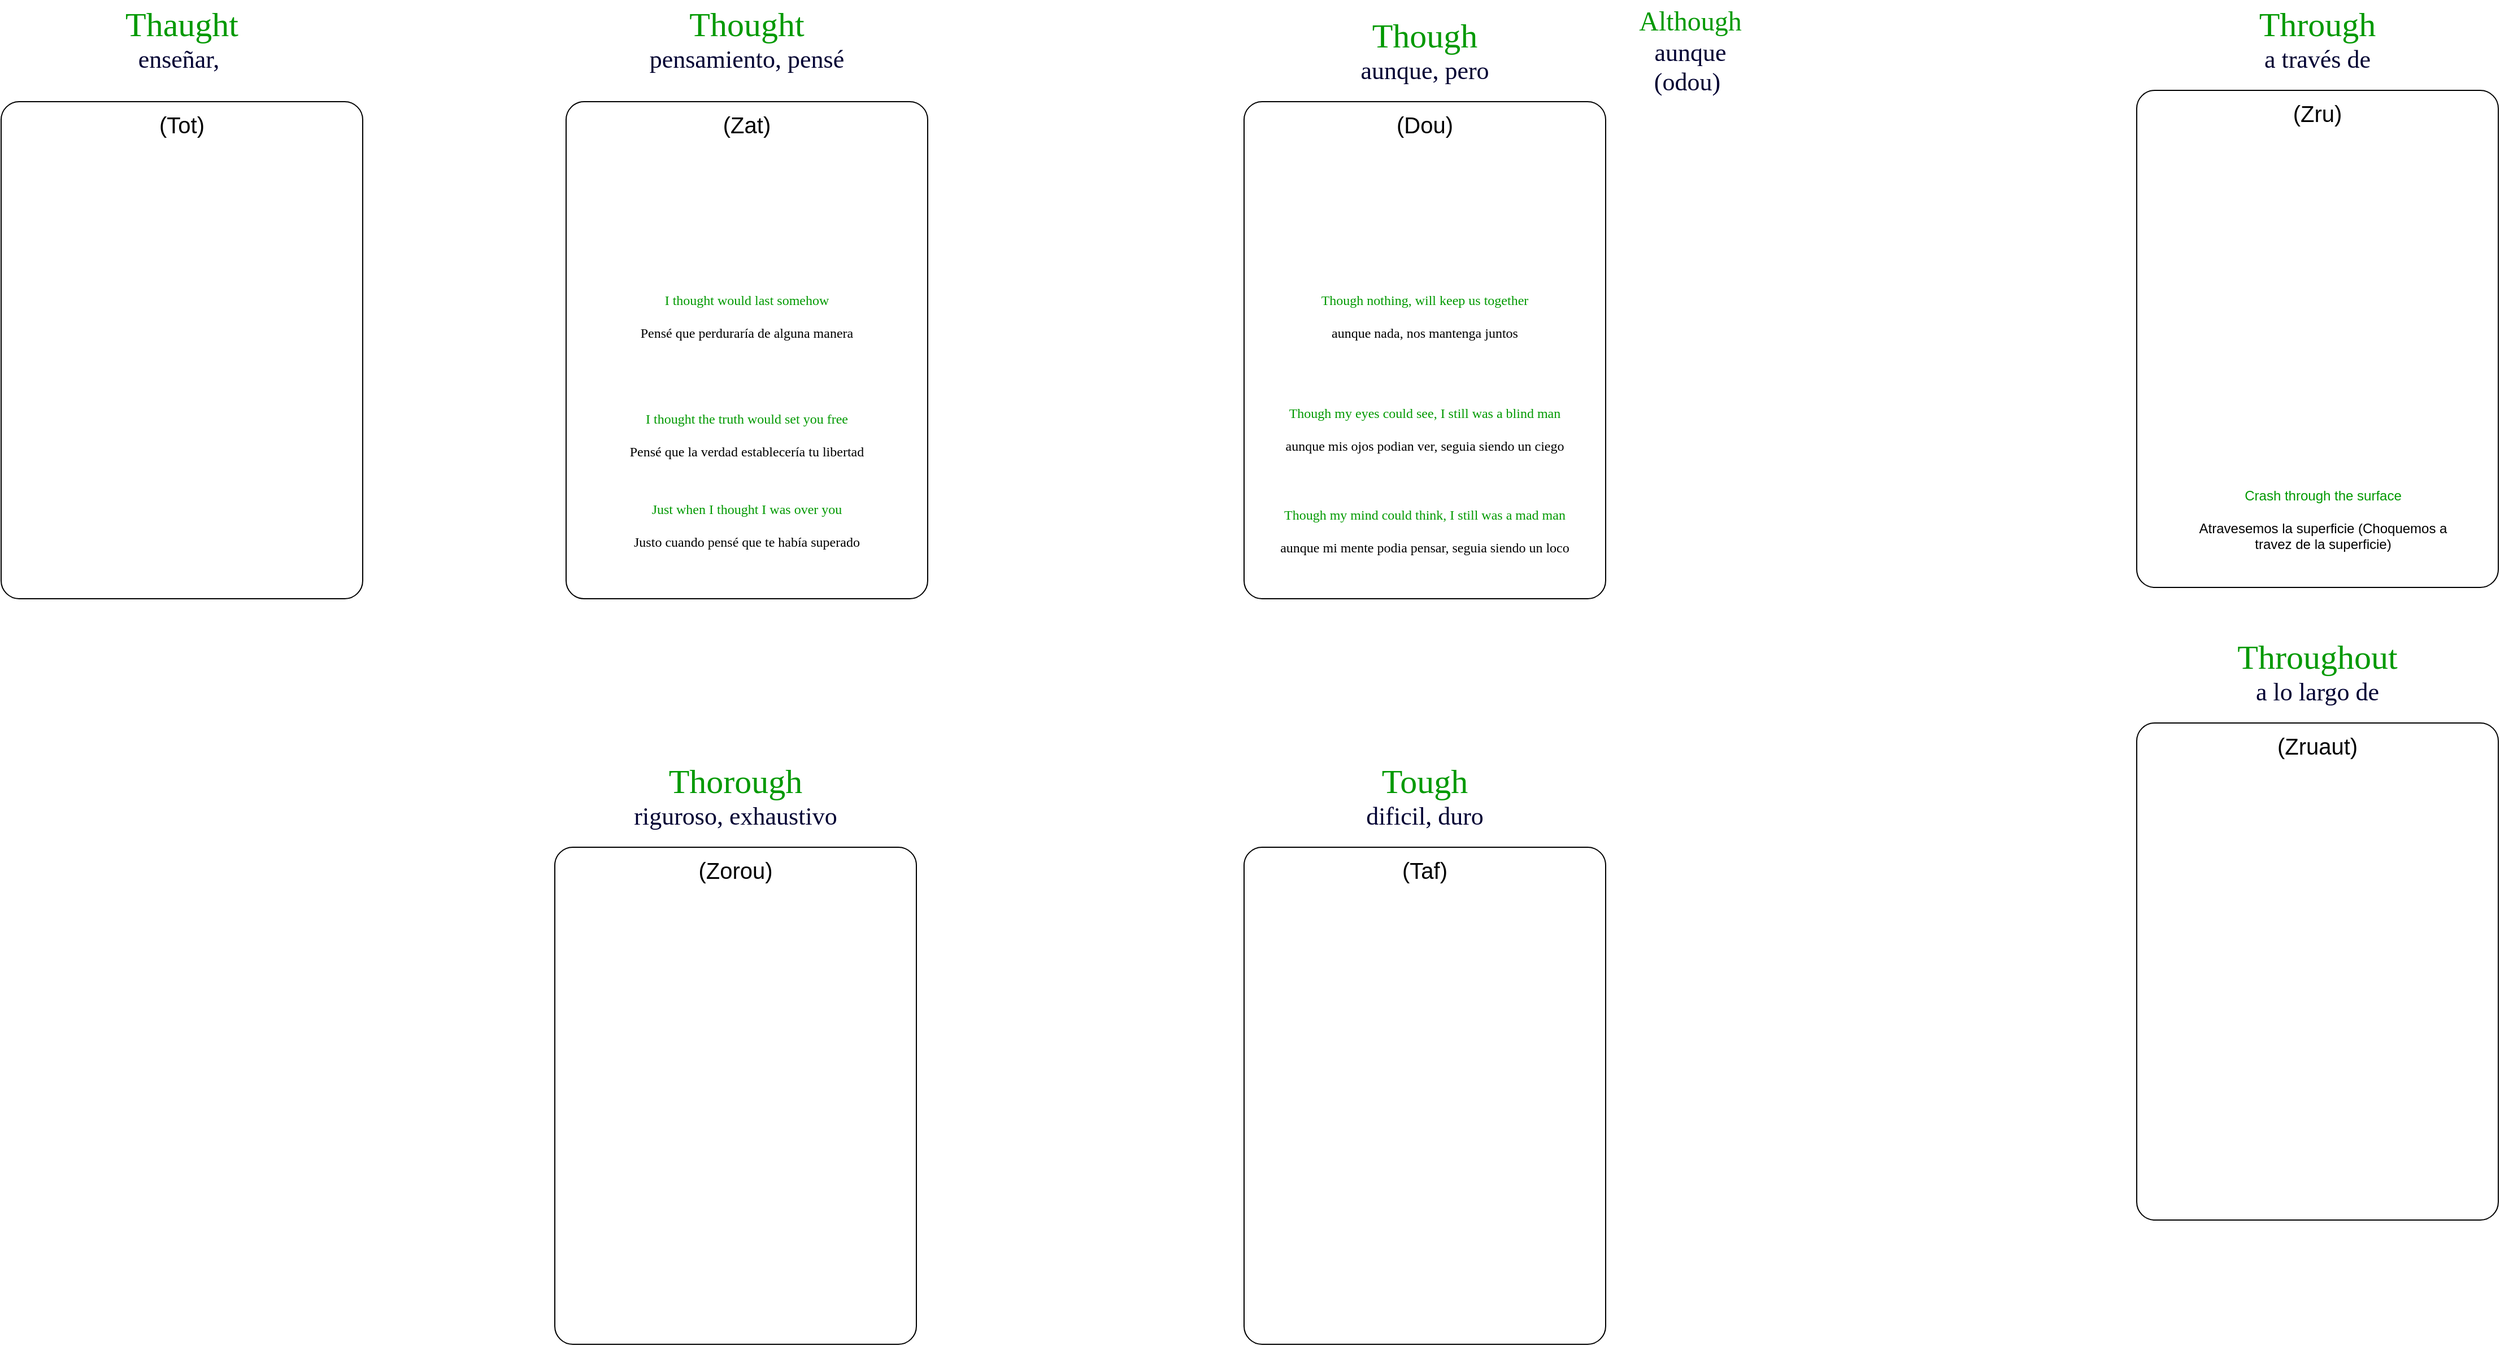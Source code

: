 <mxfile version="22.1.11" type="github">
  <diagram name="Página-1" id="x3QN1G2ftmhrBcQfszvc">
    <mxGraphModel dx="2372" dy="427" grid="1" gridSize="10" guides="1" tooltips="1" connect="1" arrows="1" fold="1" page="1" pageScale="1" pageWidth="1600" pageHeight="1200" math="0" shadow="0">
      <root>
        <mxCell id="0" />
        <mxCell id="1" parent="0" />
        <mxCell id="owbk3uQH3DCHBrjdYN9e-1" value="" style="rounded=1;whiteSpace=wrap;html=1;arcSize=5;" parent="1" vertex="1">
          <mxGeometry x="-40" y="160" width="320" height="440" as="geometry" />
        </mxCell>
        <mxCell id="owbk3uQH3DCHBrjdYN9e-3" value="" style="rounded=1;whiteSpace=wrap;html=1;arcSize=5;" parent="1" vertex="1">
          <mxGeometry x="560" y="160" width="320" height="440" as="geometry" />
        </mxCell>
        <mxCell id="owbk3uQH3DCHBrjdYN9e-4" value="&lt;font face=&quot;Comic Sans MS&quot; style=&quot;&quot;&gt;&lt;font style=&quot;font-size: 30px;&quot; color=&quot;#009900&quot;&gt;Though&lt;/font&gt;&lt;br&gt;&lt;font style=&quot;font-size: 22px;&quot; color=&quot;#000033&quot;&gt;aunque, pero&lt;/font&gt;&lt;br&gt;&lt;/font&gt;" style="text;html=1;strokeColor=none;fillColor=none;align=center;verticalAlign=middle;whiteSpace=wrap;rounded=0;" parent="1" vertex="1">
          <mxGeometry x="560" y="80" width="320" height="70" as="geometry" />
        </mxCell>
        <mxCell id="owbk3uQH3DCHBrjdYN9e-5" value="&lt;font color=&quot;#009900&quot;&gt;Though nothing, will keep us together&lt;br&gt;&lt;/font&gt;&lt;br&gt;aunque nada, nos mantenga juntos" style="text;html=1;strokeColor=none;fillColor=none;align=center;verticalAlign=middle;whiteSpace=wrap;rounded=0;fontFamily=Comic Sans MS;" parent="1" vertex="1">
          <mxGeometry x="605" y="320" width="230" height="60" as="geometry" />
        </mxCell>
        <mxCell id="owbk3uQH3DCHBrjdYN9e-6" value="&lt;font color=&quot;#009900&quot;&gt;Though my eyes could see, I still was a blind man&lt;/font&gt;&lt;br&gt;&lt;br&gt;aunque mis ojos podian ver, seguia siendo un ciego" style="text;html=1;strokeColor=none;fillColor=none;align=center;verticalAlign=middle;whiteSpace=wrap;rounded=0;fontFamily=Comic Sans MS;" parent="1" vertex="1">
          <mxGeometry x="560" y="420" width="320" height="60" as="geometry" />
        </mxCell>
        <mxCell id="owbk3uQH3DCHBrjdYN9e-7" value="&lt;font color=&quot;#009900&quot;&gt;Though my mind could think, I still was a mad man&lt;/font&gt;&lt;br&gt;&lt;br&gt;aunque mi mente podia pensar, seguia siendo un loco" style="text;html=1;strokeColor=none;fillColor=none;align=center;verticalAlign=middle;whiteSpace=wrap;rounded=0;fontFamily=Comic Sans MS;" parent="1" vertex="1">
          <mxGeometry x="560" y="510" width="320" height="60" as="geometry" />
        </mxCell>
        <mxCell id="owbk3uQH3DCHBrjdYN9e-8" value="" style="rounded=1;whiteSpace=wrap;html=1;arcSize=5;" parent="1" vertex="1">
          <mxGeometry x="1350" y="150" width="320" height="440" as="geometry" />
        </mxCell>
        <mxCell id="owbk3uQH3DCHBrjdYN9e-9" value="&lt;font face=&quot;Comic Sans MS&quot; style=&quot;&quot;&gt;&lt;font style=&quot;font-size: 30px;&quot; color=&quot;#009900&quot;&gt;Through&lt;/font&gt;&lt;br&gt;&lt;font color=&quot;#000033&quot;&gt;&lt;span style=&quot;font-size: 22px;&quot;&gt;a través&amp;nbsp;de&lt;/span&gt;&lt;/font&gt;&lt;br&gt;&lt;/font&gt;" style="text;html=1;strokeColor=none;fillColor=none;align=center;verticalAlign=middle;whiteSpace=wrap;rounded=0;" parent="1" vertex="1">
          <mxGeometry x="1350" y="70" width="320" height="70" as="geometry" />
        </mxCell>
        <mxCell id="owbk3uQH3DCHBrjdYN9e-10" value="" style="rounded=1;whiteSpace=wrap;html=1;arcSize=5;" parent="1" vertex="1">
          <mxGeometry x="1350" y="710" width="320" height="440" as="geometry" />
        </mxCell>
        <mxCell id="owbk3uQH3DCHBrjdYN9e-11" value="&lt;font face=&quot;Comic Sans MS&quot; style=&quot;&quot;&gt;&lt;font style=&quot;font-size: 30px;&quot; color=&quot;#009900&quot;&gt;Throughout&lt;/font&gt;&lt;br&gt;&lt;font color=&quot;#000033&quot;&gt;&lt;span style=&quot;font-size: 22px;&quot;&gt;a lo largo de&lt;/span&gt;&lt;/font&gt;&lt;br&gt;&lt;/font&gt;" style="text;html=1;strokeColor=none;fillColor=none;align=center;verticalAlign=middle;whiteSpace=wrap;rounded=0;" parent="1" vertex="1">
          <mxGeometry x="1350" y="630" width="320" height="70" as="geometry" />
        </mxCell>
        <mxCell id="owbk3uQH3DCHBrjdYN9e-12" value="" style="rounded=1;whiteSpace=wrap;html=1;arcSize=5;" parent="1" vertex="1">
          <mxGeometry x="560" y="820" width="320" height="440" as="geometry" />
        </mxCell>
        <mxCell id="owbk3uQH3DCHBrjdYN9e-13" value="&lt;font face=&quot;Comic Sans MS&quot; style=&quot;&quot;&gt;&lt;font style=&quot;font-size: 30px;&quot; color=&quot;#009900&quot;&gt;Tough&lt;/font&gt;&lt;br&gt;&lt;font color=&quot;#000033&quot;&gt;&lt;span style=&quot;font-size: 22px;&quot;&gt;dificil, duro&lt;/span&gt;&lt;/font&gt;&lt;br&gt;&lt;/font&gt;" style="text;html=1;strokeColor=none;fillColor=none;align=center;verticalAlign=middle;whiteSpace=wrap;rounded=0;" parent="1" vertex="1">
          <mxGeometry x="560" y="740" width="320" height="70" as="geometry" />
        </mxCell>
        <mxCell id="owbk3uQH3DCHBrjdYN9e-18" value="" style="rounded=1;whiteSpace=wrap;html=1;arcSize=5;" parent="1" vertex="1">
          <mxGeometry x="-50" y="820" width="320" height="440" as="geometry" />
        </mxCell>
        <mxCell id="owbk3uQH3DCHBrjdYN9e-19" value="&lt;font face=&quot;Comic Sans MS&quot; style=&quot;&quot;&gt;&lt;font style=&quot;font-size: 30px;&quot; color=&quot;#009900&quot;&gt;Thorough&lt;/font&gt;&lt;br&gt;&lt;font color=&quot;#000033&quot;&gt;&lt;span style=&quot;font-size: 22px;&quot;&gt;riguroso,&amp;nbsp;exhaustivo&lt;/span&gt;&lt;/font&gt;&lt;br&gt;&lt;/font&gt;" style="text;html=1;strokeColor=none;fillColor=none;align=center;verticalAlign=middle;whiteSpace=wrap;rounded=0;" parent="1" vertex="1">
          <mxGeometry x="-50" y="740" width="320" height="70" as="geometry" />
        </mxCell>
        <mxCell id="owbk3uQH3DCHBrjdYN9e-21" value="&lt;font style=&quot;font-size: 20px;&quot;&gt;(Dou)&lt;/font&gt;" style="text;html=1;strokeColor=none;fillColor=none;align=center;verticalAlign=middle;whiteSpace=wrap;rounded=0;" parent="1" vertex="1">
          <mxGeometry x="560" y="160" width="320" height="40" as="geometry" />
        </mxCell>
        <mxCell id="owbk3uQH3DCHBrjdYN9e-22" value="&lt;font style=&quot;font-size: 20px;&quot;&gt;(Zru)&lt;/font&gt;" style="text;html=1;strokeColor=none;fillColor=none;align=center;verticalAlign=middle;whiteSpace=wrap;rounded=0;" parent="1" vertex="1">
          <mxGeometry x="1350" y="150" width="320" height="40" as="geometry" />
        </mxCell>
        <mxCell id="owbk3uQH3DCHBrjdYN9e-23" value="&lt;font style=&quot;font-size: 20px;&quot;&gt;(Zruaut)&lt;/font&gt;" style="text;html=1;strokeColor=none;fillColor=none;align=center;verticalAlign=middle;whiteSpace=wrap;rounded=0;" parent="1" vertex="1">
          <mxGeometry x="1350" y="710" width="320" height="40" as="geometry" />
        </mxCell>
        <mxCell id="owbk3uQH3DCHBrjdYN9e-24" value="&lt;font style=&quot;font-size: 20px;&quot;&gt;(Zat)&lt;/font&gt;" style="text;html=1;strokeColor=none;fillColor=none;align=center;verticalAlign=middle;whiteSpace=wrap;rounded=0;" parent="1" vertex="1">
          <mxGeometry x="-40" y="160" width="320" height="40" as="geometry" />
        </mxCell>
        <mxCell id="owbk3uQH3DCHBrjdYN9e-25" value="&lt;font style=&quot;font-size: 20px;&quot;&gt;(Taf)&lt;/font&gt;" style="text;html=1;strokeColor=none;fillColor=none;align=center;verticalAlign=middle;whiteSpace=wrap;rounded=0;" parent="1" vertex="1">
          <mxGeometry x="560" y="820" width="320" height="40" as="geometry" />
        </mxCell>
        <mxCell id="owbk3uQH3DCHBrjdYN9e-26" value="&lt;font style=&quot;font-size: 20px;&quot;&gt;(Zorou)&lt;/font&gt;" style="text;html=1;strokeColor=none;fillColor=none;align=center;verticalAlign=middle;whiteSpace=wrap;rounded=0;" parent="1" vertex="1">
          <mxGeometry x="-50" y="820" width="320" height="40" as="geometry" />
        </mxCell>
        <mxCell id="owbk3uQH3DCHBrjdYN9e-27" value="&lt;font face=&quot;Comic Sans MS&quot; style=&quot;&quot;&gt;&lt;font style=&quot;font-size: 30px;&quot; color=&quot;#009900&quot;&gt;Thought&lt;/font&gt;&lt;br&gt;&lt;font style=&quot;font-size: 22px;&quot; color=&quot;#000033&quot;&gt;pensamiento, pensé&lt;/font&gt;&lt;br&gt;&lt;/font&gt;" style="text;html=1;strokeColor=none;fillColor=none;align=center;verticalAlign=middle;whiteSpace=wrap;rounded=0;" parent="1" vertex="1">
          <mxGeometry x="-40" y="70" width="320" height="70" as="geometry" />
        </mxCell>
        <mxCell id="owbk3uQH3DCHBrjdYN9e-28" value="" style="rounded=1;whiteSpace=wrap;html=1;arcSize=5;" parent="1" vertex="1">
          <mxGeometry x="-540" y="160" width="320" height="440" as="geometry" />
        </mxCell>
        <mxCell id="owbk3uQH3DCHBrjdYN9e-29" value="&lt;font style=&quot;font-size: 20px;&quot;&gt;(Tot)&lt;/font&gt;" style="text;html=1;strokeColor=none;fillColor=none;align=center;verticalAlign=middle;whiteSpace=wrap;rounded=0;" parent="1" vertex="1">
          <mxGeometry x="-540" y="160" width="320" height="40" as="geometry" />
        </mxCell>
        <mxCell id="owbk3uQH3DCHBrjdYN9e-30" value="&lt;font face=&quot;Comic Sans MS&quot; style=&quot;&quot;&gt;&lt;font style=&quot;font-size: 30px;&quot; color=&quot;#009900&quot;&gt;Thaught&lt;/font&gt;&lt;br&gt;&lt;font style=&quot;font-size: 22px;&quot; color=&quot;#000033&quot;&gt;enseñar,&amp;nbsp;&lt;/font&gt;&lt;br&gt;&lt;/font&gt;" style="text;html=1;strokeColor=none;fillColor=none;align=center;verticalAlign=middle;whiteSpace=wrap;rounded=0;" parent="1" vertex="1">
          <mxGeometry x="-540" y="70" width="320" height="70" as="geometry" />
        </mxCell>
        <mxCell id="owbk3uQH3DCHBrjdYN9e-31" value="&lt;font color=&quot;#009900&quot;&gt;I thought the truth would set you free&lt;br&gt;&lt;/font&gt;&lt;br&gt;Pensé que la verdad establecería tu libertad" style="text;html=1;strokeColor=none;fillColor=none;align=center;verticalAlign=middle;whiteSpace=wrap;rounded=0;fontFamily=Comic Sans MS;" parent="1" vertex="1">
          <mxGeometry x="-40" y="430" width="320" height="50" as="geometry" />
        </mxCell>
        <mxCell id="3dTODG5mP2UMvC1vBFHD-1" value="&lt;font color=&quot;#009900&quot;&gt;I thought would last somehow&lt;br&gt;&lt;/font&gt;&lt;br&gt;Pensé que perduraría de alguna manera" style="text;html=1;strokeColor=none;fillColor=none;align=center;verticalAlign=middle;whiteSpace=wrap;rounded=0;fontFamily=Comic Sans MS;" parent="1" vertex="1">
          <mxGeometry x="-25" y="320" width="290" height="60" as="geometry" />
        </mxCell>
        <mxCell id="hv4GhLpe9RfW6Wk9QYA0-1" value="&lt;font color=&quot;#009900&quot;&gt;Crash through the surface&lt;br&gt;&lt;/font&gt;&lt;br&gt;Atravesemos la superficie (Choquemos a travez de la superficie)" style="text;html=1;strokeColor=none;fillColor=none;align=center;verticalAlign=middle;whiteSpace=wrap;rounded=0;" vertex="1" parent="1">
          <mxGeometry x="1400" y="485" width="230" height="90" as="geometry" />
        </mxCell>
        <mxCell id="hv4GhLpe9RfW6Wk9QYA0-2" value="&lt;font face=&quot;Comic Sans MS&quot; style=&quot;&quot;&gt;&lt;font style=&quot;font-size: 24px;&quot; color=&quot;#009900&quot;&gt;Although&lt;/font&gt;&lt;br&gt;&lt;font style=&quot;font-size: 22px;&quot; color=&quot;#000033&quot;&gt;aunque&lt;br&gt;(odou)&amp;nbsp;&lt;/font&gt;&lt;br&gt;&lt;/font&gt;" style="text;html=1;strokeColor=none;fillColor=none;align=center;verticalAlign=middle;whiteSpace=wrap;rounded=0;" vertex="1" parent="1">
          <mxGeometry x="870" y="80" width="170" height="70" as="geometry" />
        </mxCell>
        <mxCell id="hv4GhLpe9RfW6Wk9QYA0-3" value="&lt;font color=&quot;#009900&quot;&gt;Just when I thought I was over you&lt;/font&gt;&lt;br&gt;&lt;br&gt;Justo cuando pensé que te había superado" style="text;html=1;strokeColor=none;fillColor=none;align=center;verticalAlign=middle;whiteSpace=wrap;rounded=0;fontFamily=Comic Sans MS;" vertex="1" parent="1">
          <mxGeometry x="-10" y="510" width="260" height="50" as="geometry" />
        </mxCell>
      </root>
    </mxGraphModel>
  </diagram>
</mxfile>
